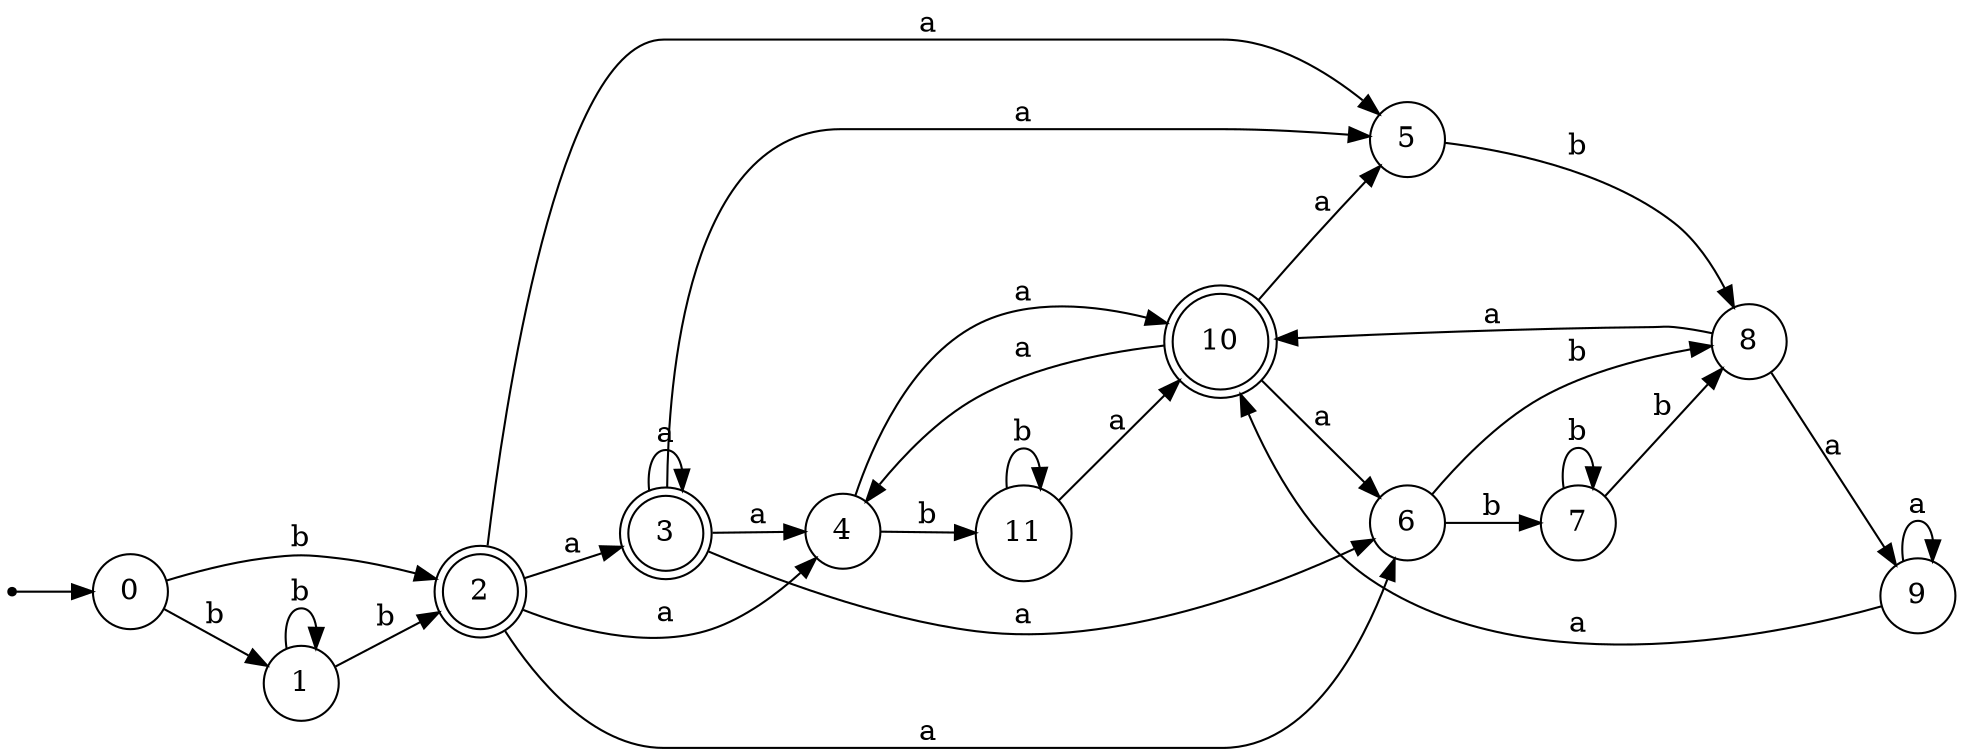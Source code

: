 digraph finite_state_machine {
rankdir=LR;
size="20,20";
node [shape = point]; "dummy0"
node [shape = circle]; "0";
"dummy0" -> "0";
node [shape = circle]; "1";
node [shape = doublecircle]; "2";node [shape = doublecircle]; "3";node [shape = circle]; "4";
node [shape = circle]; "5";
node [shape = circle]; "6";
node [shape = circle]; "7";
node [shape = circle]; "8";
node [shape = circle]; "9";
node [shape = doublecircle]; "10";node [shape = circle]; "11";
"0" -> "1" [label = "b"];
 "0" -> "2" [label = "b"];
 "2" -> "3" [label = "a"];
 "2" -> "4" [label = "a"];
 "2" -> "5" [label = "a"];
 "2" -> "6" [label = "a"];
 "6" -> "8" [label = "b"];
 "6" -> "7" [label = "b"];
 "8" -> "9" [label = "a"];
 "8" -> "10" [label = "a"];
 "10" -> "4" [label = "a"];
 "10" -> "5" [label = "a"];
 "10" -> "6" [label = "a"];
 "9" -> "9" [label = "a"];
 "9" -> "10" [label = "a"];
 "7" -> "8" [label = "b"];
 "7" -> "7" [label = "b"];
 "5" -> "8" [label = "b"];
 "4" -> "11" [label = "b"];
 "4" -> "10" [label = "a"];
 "11" -> "11" [label = "b"];
 "11" -> "10" [label = "a"];
 "3" -> "3" [label = "a"];
 "3" -> "4" [label = "a"];
 "3" -> "5" [label = "a"];
 "3" -> "6" [label = "a"];
 "1" -> "1" [label = "b"];
 "1" -> "2" [label = "b"];
 }
